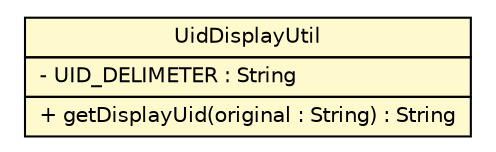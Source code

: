 #!/usr/local/bin/dot
#
# Class diagram 
# Generated by UmlGraph version 4.8 (http://www.spinellis.gr/sw/umlgraph)
#

digraph G {
	edge [fontname="Helvetica",fontsize=10,labelfontname="Helvetica",labelfontsize=10];
	node [fontname="Helvetica",fontsize=10,shape=plaintext];
	// gov.nih.nci.ncia.util.UidDisplayUtil
	c69452 [label=<<table border="0" cellborder="1" cellspacing="0" cellpadding="2" port="p" bgcolor="lemonChiffon" href="./UidDisplayUtil.html">
		<tr><td><table border="0" cellspacing="0" cellpadding="1">
			<tr><td> UidDisplayUtil </td></tr>
		</table></td></tr>
		<tr><td><table border="0" cellspacing="0" cellpadding="1">
			<tr><td align="left"> - UID_DELIMETER : String </td></tr>
		</table></td></tr>
		<tr><td><table border="0" cellspacing="0" cellpadding="1">
			<tr><td align="left"> + getDisplayUid(original : String) : String </td></tr>
		</table></td></tr>
		</table>>, fontname="Helvetica", fontcolor="black", fontsize=10.0];
}

